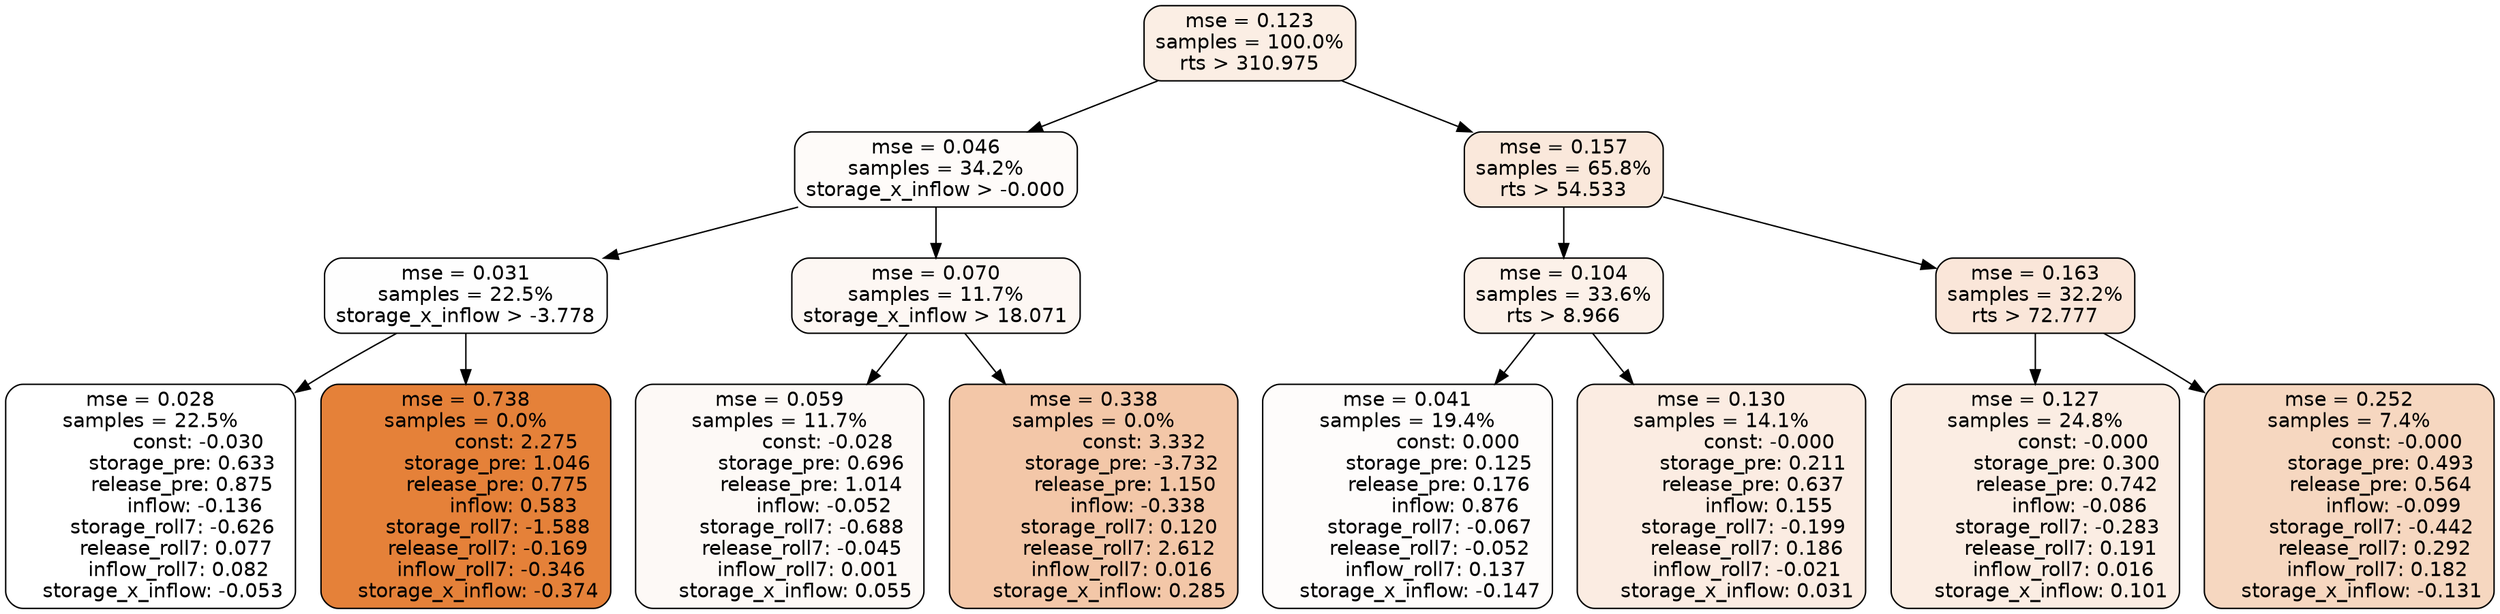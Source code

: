 digraph tree {
node [shape=rectangle, style="filled, rounded", color="black", fontname=helvetica] ;
edge [fontname=helvetica] ;
	"0" [label="mse = 0.123
samples = 100.0%
rts > 310.975", fillcolor="#fbeee4"]
	"8" [label="mse = 0.046
samples = 34.2%
storage_x_inflow > -0.000", fillcolor="#fefbf9"]
	"1" [label="mse = 0.157
samples = 65.8%
rts > 54.533", fillcolor="#fae8db"]
	"9" [label="mse = 0.031
samples = 22.5%
storage_x_inflow > -3.778", fillcolor="#fefefe"]
	"12" [label="mse = 0.070
samples = 11.7%
storage_x_inflow > 18.071", fillcolor="#fdf7f3"]
	"2" [label="mse = 0.104
samples = 33.6%
rts > 8.966", fillcolor="#fcf1e9"]
	"5" [label="mse = 0.163
samples = 32.2%
rts > 72.777", fillcolor="#fae6d9"]
	"11" [label="mse = 0.028
samples = 22.5%
               const: -0.030
          storage_pre: 0.633
          release_pre: 0.875
              inflow: -0.136
       storage_roll7: -0.626
        release_roll7: 0.077
         inflow_roll7: 0.082
    storage_x_inflow: -0.053", fillcolor="#ffffff"]
	"10" [label="mse = 0.738
samples = 0.0%
                const: 2.275
          storage_pre: 1.046
          release_pre: 0.775
               inflow: 0.583
       storage_roll7: -1.588
       release_roll7: -0.169
        inflow_roll7: -0.346
    storage_x_inflow: -0.374", fillcolor="#e58139"]
	"13" [label="mse = 0.059
samples = 11.7%
               const: -0.028
          storage_pre: 0.696
          release_pre: 1.014
              inflow: -0.052
       storage_roll7: -0.688
       release_roll7: -0.045
         inflow_roll7: 0.001
     storage_x_inflow: 0.055", fillcolor="#fdf9f6"]
	"14" [label="mse = 0.338
samples = 0.0%
                const: 3.332
         storage_pre: -3.732
          release_pre: 1.150
              inflow: -0.338
        storage_roll7: 0.120
        release_roll7: 2.612
         inflow_roll7: 0.016
     storage_x_inflow: 0.285", fillcolor="#f3c7a8"]
	"3" [label="mse = 0.041
samples = 19.4%
                const: 0.000
          storage_pre: 0.125
          release_pre: 0.176
               inflow: 0.876
       storage_roll7: -0.067
       release_roll7: -0.052
         inflow_roll7: 0.137
    storage_x_inflow: -0.147", fillcolor="#fefcfb"]
	"4" [label="mse = 0.130
samples = 14.1%
               const: -0.000
          storage_pre: 0.211
          release_pre: 0.637
               inflow: 0.155
       storage_roll7: -0.199
        release_roll7: 0.186
        inflow_roll7: -0.021
     storage_x_inflow: 0.031", fillcolor="#fbece2"]
	"7" [label="mse = 0.127
samples = 24.8%
               const: -0.000
          storage_pre: 0.300
          release_pre: 0.742
              inflow: -0.086
       storage_roll7: -0.283
        release_roll7: 0.191
         inflow_roll7: 0.016
     storage_x_inflow: 0.101", fillcolor="#fbede3"]
	"6" [label="mse = 0.252
samples = 7.4%
               const: -0.000
          storage_pre: 0.493
          release_pre: 0.564
              inflow: -0.099
       storage_roll7: -0.442
        release_roll7: 0.292
         inflow_roll7: 0.182
    storage_x_inflow: -0.131", fillcolor="#f6d7c0"]

	"0" -> "1"
	"0" -> "8"
	"8" -> "9"
	"8" -> "12"
	"1" -> "2"
	"1" -> "5"
	"9" -> "10"
	"9" -> "11"
	"12" -> "13"
	"12" -> "14"
	"2" -> "3"
	"2" -> "4"
	"5" -> "6"
	"5" -> "7"
}